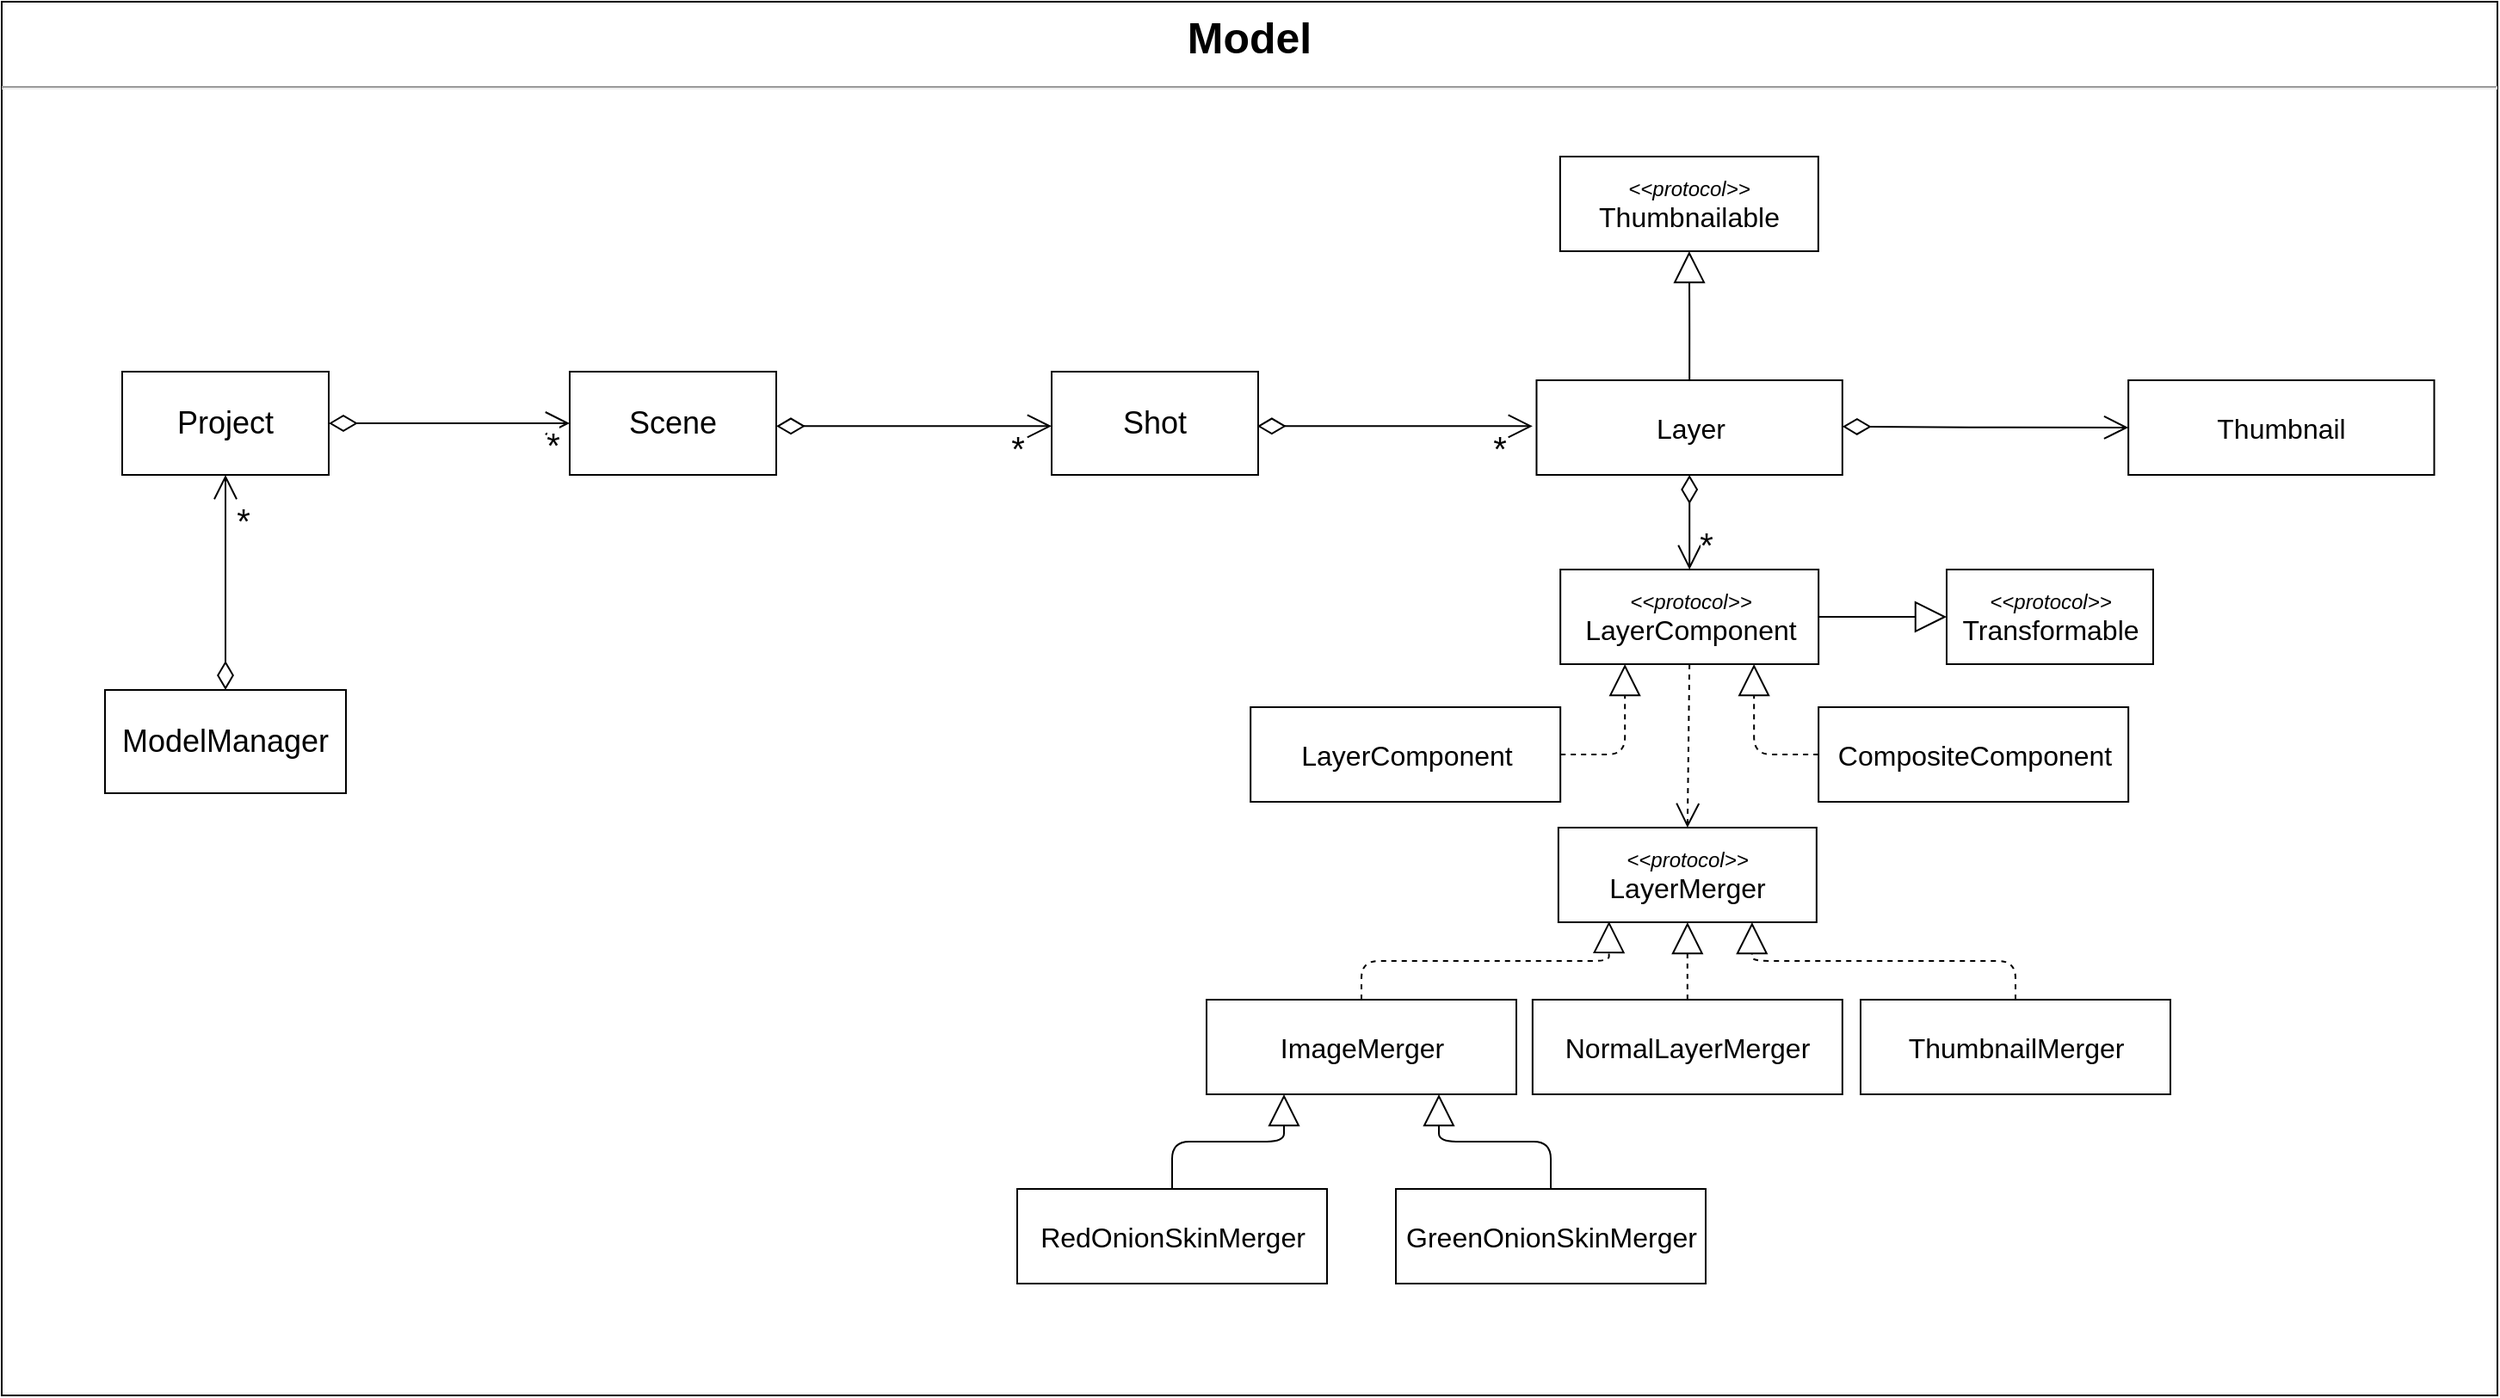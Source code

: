 <mxfile version="14.5.1" type="device"><diagram id="fhBqnHq1IshxXnvw0Y61" name="Class Diagram"><mxGraphModel dx="1700" dy="2759" grid="1" gridSize="10" guides="1" tooltips="1" connect="1" arrows="1" fold="1" page="1" pageScale="1" pageWidth="850" pageHeight="1100" math="0" shadow="0"><root><mxCell id="0"/><mxCell id="1" parent="0"/><mxCell id="F1DwqOTlJauAIzhtUy7q-18" value="&lt;p style=&quot;margin: 6px 0px 0px ; text-align: center ; font-size: 25px&quot;&gt;&lt;b&gt;&lt;font style=&quot;font-size: 25px&quot;&gt;Model&lt;/font&gt;&lt;/b&gt;&lt;/p&gt;&lt;hr style=&quot;font-size: 25px&quot;&gt;&lt;p style=&quot;margin: 0px 0px 0px 8px ; font-size: 25px&quot;&gt;&lt;br&gt;&lt;/p&gt;" style="align=left;overflow=fill;html=1;dropTarget=0;container=0;" parent="1" vertex="1"><mxGeometry x="-610" y="-1170" width="1450" height="810" as="geometry"/></mxCell><mxCell id="DaHeIRnf_k36PP9J369p-18" value="&lt;font style=&quot;font-size: 16px&quot;&gt;LayerComponent&lt;/font&gt;" style="html=1;" parent="1" vertex="1"><mxGeometry x="115.58" y="-760" width="180" height="55" as="geometry"/></mxCell><mxCell id="DaHeIRnf_k36PP9J369p-17" value="&lt;span style=&quot;font-size: 16px&quot;&gt;Layer&lt;/span&gt;" style="html=1;" parent="1" vertex="1"><mxGeometry x="281.734" y="-950" width="177.692" height="55" as="geometry"/></mxCell><mxCell id="xdwN0gesJsT51s9RYLmh-1" value="&lt;font style=&quot;font-size: 16px&quot;&gt;CompositeComponent&lt;/font&gt;" style="html=1;" parent="1" vertex="1"><mxGeometry x="445.58" y="-760" width="180" height="55" as="geometry"/></mxCell><mxCell id="xdwN0gesJsT51s9RYLmh-3" value="" style="endArrow=open;html=1;endSize=12;startArrow=diamondThin;startSize=14;startFill=0;edgeStyle=orthogonalEdgeStyle;align=left;verticalAlign=bottom;exitX=0.5;exitY=1;exitDx=0;exitDy=0;" parent="1" source="DaHeIRnf_k36PP9J369p-17" target="xdwN0gesJsT51s9RYLmh-6" edge="1"><mxGeometry x="471.484" y="-801" as="geometry"><mxPoint x="471.484" y="-853.5" as="sourcePoint"/><mxPoint x="424.995" y="-696.5" as="targetPoint"/><Array as="points"><mxPoint x="371" y="-870"/><mxPoint x="371" y="-870"/></Array><mxPoint as="offset"/></mxGeometry></mxCell><mxCell id="xdwN0gesJsT51s9RYLmh-4" value="*" style="edgeLabel;html=1;align=center;verticalAlign=middle;resizable=0;points=[];fontSize=15;" parent="xdwN0gesJsT51s9RYLmh-3" vertex="1" connectable="0"><mxGeometry x="0.65" y="1" relative="1" as="geometry"><mxPoint x="13.67" y="25.8" as="offset"/></mxGeometry></mxCell><mxCell id="B9GgPpZfASMCrUFnl4ox-1" value="&lt;font style=&quot;font-size: 20px&quot;&gt;*&lt;/font&gt;" style="edgeLabel;html=1;align=center;verticalAlign=middle;resizable=0;points=[];" parent="xdwN0gesJsT51s9RYLmh-3" vertex="1" connectable="0"><mxGeometry relative="1" as="geometry"><mxPoint x="9.42" y="12" as="offset"/></mxGeometry></mxCell><mxCell id="xdwN0gesJsT51s9RYLmh-5" value="&lt;font&gt;&lt;font style=&quot;font-size: 12px&quot;&gt;&lt;i&gt;&amp;lt;&amp;lt;protocol&amp;gt;&amp;gt;&lt;/i&gt;&lt;/font&gt;&lt;br&gt;&lt;span style=&quot;font-size: 16px&quot;&gt;Transformable&lt;/span&gt;&lt;br&gt;&lt;/font&gt;" style="html=1;" parent="1" vertex="1"><mxGeometry x="520" y="-840" width="120" height="55" as="geometry"/></mxCell><mxCell id="xdwN0gesJsT51s9RYLmh-6" value="&lt;font&gt;&lt;font style=&quot;font-size: 12px&quot;&gt;&lt;i&gt;&amp;lt;&amp;lt;protocol&amp;gt;&amp;gt;&lt;/i&gt;&lt;/font&gt;&lt;br&gt;&lt;span style=&quot;font-size: 16px&quot;&gt;LayerComponent&lt;/span&gt;&lt;br&gt;&lt;/font&gt;" style="html=1;" parent="1" vertex="1"><mxGeometry x="295.58" y="-840" width="150" height="55" as="geometry"/></mxCell><mxCell id="xdwN0gesJsT51s9RYLmh-7" value="" style="endArrow=block;endSize=16;endFill=0;html=1;fontSize=15;exitX=0;exitY=0.5;exitDx=0;exitDy=0;entryX=0.75;entryY=1;entryDx=0;entryDy=0;edgeStyle=orthogonalEdgeStyle;dashed=1;" parent="1" source="xdwN0gesJsT51s9RYLmh-1" target="xdwN0gesJsT51s9RYLmh-6" edge="1"><mxGeometry width="160" relative="1" as="geometry"><mxPoint x="434.09" y="-680.0" as="sourcePoint"/><mxPoint x="209.999" y="-435" as="targetPoint"/><Array as="points"><mxPoint x="408" y="-732"/></Array></mxGeometry></mxCell><mxCell id="xdwN0gesJsT51s9RYLmh-8" value="" style="endArrow=block;endSize=16;endFill=0;html=1;fontSize=15;exitX=1;exitY=0.5;exitDx=0;exitDy=0;entryX=0.25;entryY=1;entryDx=0;entryDy=0;edgeStyle=orthogonalEdgeStyle;dashed=1;" parent="1" source="DaHeIRnf_k36PP9J369p-18" target="xdwN0gesJsT51s9RYLmh-6" edge="1"><mxGeometry width="160" relative="1" as="geometry"><mxPoint x="390" y="-723" as="sourcePoint"/><mxPoint x="328.65" y="-760.0" as="targetPoint"/></mxGeometry></mxCell><mxCell id="xdwN0gesJsT51s9RYLmh-9" value="" style="endArrow=block;endSize=16;endFill=0;html=1;fontSize=15;exitX=1;exitY=0.5;exitDx=0;exitDy=0;entryX=0;entryY=0.5;entryDx=0;entryDy=0;edgeStyle=orthogonalEdgeStyle;" parent="1" source="xdwN0gesJsT51s9RYLmh-6" target="xdwN0gesJsT51s9RYLmh-5" edge="1"><mxGeometry width="160" relative="1" as="geometry"><mxPoint x="645" y="-735.0" as="sourcePoint"/><mxPoint x="420.909" y="-490" as="targetPoint"/><Array as="points"><mxPoint x="500" y="-812"/><mxPoint x="500" y="-812"/></Array></mxGeometry></mxCell><mxCell id="B9GgPpZfASMCrUFnl4ox-2" value="&lt;font&gt;&lt;font style=&quot;font-size: 12px&quot;&gt;&lt;i&gt;&amp;lt;&amp;lt;protocol&amp;gt;&amp;gt;&lt;/i&gt;&lt;/font&gt;&lt;br&gt;&lt;span style=&quot;font-size: 16px&quot;&gt;LayerMerger&lt;/span&gt;&lt;br&gt;&lt;/font&gt;" style="html=1;" parent="1" vertex="1"><mxGeometry x="294.43" y="-690" width="150" height="55" as="geometry"/></mxCell><mxCell id="B9GgPpZfASMCrUFnl4ox-3" value="" style="endArrow=open;endSize=12;dashed=1;html=1;exitX=0.5;exitY=1;exitDx=0;exitDy=0;entryX=0.5;entryY=0;entryDx=0;entryDy=0;" parent="1" source="xdwN0gesJsT51s9RYLmh-6" target="B9GgPpZfASMCrUFnl4ox-2" edge="1"><mxGeometry width="160" relative="1" as="geometry"><mxPoint x="280" y="-710" as="sourcePoint"/><mxPoint x="440" y="-710" as="targetPoint"/></mxGeometry></mxCell><mxCell id="B9GgPpZfASMCrUFnl4ox-4" value="&lt;font style=&quot;font-size: 16px&quot;&gt;NormalLayerMerger&lt;/font&gt;" style="html=1;" parent="1" vertex="1"><mxGeometry x="279.43" y="-590" width="180" height="55" as="geometry"/></mxCell><mxCell id="B9GgPpZfASMCrUFnl4ox-5" value="" style="endArrow=block;endSize=16;endFill=0;html=1;fontSize=15;exitX=0.5;exitY=0;exitDx=0;exitDy=0;entryX=0.5;entryY=1;entryDx=0;entryDy=0;edgeStyle=orthogonalEdgeStyle;dashed=1;" parent="1" source="B9GgPpZfASMCrUFnl4ox-4" target="B9GgPpZfASMCrUFnl4ox-2" edge="1"><mxGeometry width="160" relative="1" as="geometry"><mxPoint x="455.58" y="-722.5" as="sourcePoint"/><mxPoint x="418.08" y="-775" as="targetPoint"/><Array as="points"><mxPoint x="369" y="-590"/><mxPoint x="369" y="-605"/><mxPoint x="369" y="-605"/></Array></mxGeometry></mxCell><mxCell id="AWnGKIxW77Ct2O3hh70e-2" value="&lt;span style=&quot;font-size: 18px&quot;&gt;Project&lt;/span&gt;" style="rounded=0;whiteSpace=wrap;html=1;" parent="1" vertex="1"><mxGeometry x="-540" y="-955" width="120" height="60" as="geometry"/></mxCell><mxCell id="AWnGKIxW77Ct2O3hh70e-12" value="&lt;span style=&quot;font-size: 18px&quot;&gt;Scene&lt;/span&gt;" style="rounded=0;whiteSpace=wrap;html=1;" parent="1" vertex="1"><mxGeometry x="-280" y="-955" width="120" height="60" as="geometry"/></mxCell><mxCell id="AWnGKIxW77Ct2O3hh70e-16" value="&lt;span style=&quot;font-size: 18px&quot;&gt;Shot&lt;/span&gt;" style="rounded=0;whiteSpace=wrap;html=1;" parent="1" vertex="1"><mxGeometry y="-955" width="120" height="60" as="geometry"/></mxCell><mxCell id="AWnGKIxW77Ct2O3hh70e-21" value="" style="endArrow=open;html=1;endSize=12;startArrow=diamondThin;startSize=14;startFill=0;edgeStyle=orthogonalEdgeStyle;align=left;verticalAlign=bottom;exitX=1;exitY=0.5;exitDx=0;exitDy=0;entryX=0;entryY=0.5;entryDx=0;entryDy=0;" parent="1" source="AWnGKIxW77Ct2O3hh70e-2" target="AWnGKIxW77Ct2O3hh70e-12" edge="1"><mxGeometry x="-159.096" y="-681" as="geometry"><mxPoint x="-260.0" y="-775" as="sourcePoint"/><mxPoint x="-259.41" y="-590" as="targetPoint"/><Array as="points"/><mxPoint as="offset"/></mxGeometry></mxCell><mxCell id="AWnGKIxW77Ct2O3hh70e-23" value="&lt;font style=&quot;font-size: 20px&quot;&gt;*&lt;/font&gt;" style="edgeLabel;html=1;align=center;verticalAlign=middle;resizable=0;points=[];" parent="AWnGKIxW77Ct2O3hh70e-21" vertex="1" connectable="0"><mxGeometry relative="1" as="geometry"><mxPoint x="60" y="12" as="offset"/></mxGeometry></mxCell><mxCell id="AWnGKIxW77Ct2O3hh70e-24" value="" style="endArrow=open;html=1;endSize=12;startArrow=diamondThin;startSize=14;startFill=0;edgeStyle=orthogonalEdgeStyle;align=left;verticalAlign=bottom;exitX=1;exitY=0.5;exitDx=0;exitDy=0;entryX=0;entryY=0.5;entryDx=0;entryDy=0;" parent="1" edge="1"><mxGeometry x="90.904" y="-684.33" as="geometry"><mxPoint x="-160" y="-923.33" as="sourcePoint"/><mxPoint y="-923.33" as="targetPoint"/><Array as="points"/><mxPoint as="offset"/></mxGeometry></mxCell><mxCell id="AWnGKIxW77Ct2O3hh70e-25" value="&lt;font style=&quot;font-size: 20px&quot;&gt;*&lt;/font&gt;" style="edgeLabel;html=1;align=center;verticalAlign=middle;resizable=0;points=[];" parent="AWnGKIxW77Ct2O3hh70e-24" vertex="1" connectable="0"><mxGeometry relative="1" as="geometry"><mxPoint x="60" y="12" as="offset"/></mxGeometry></mxCell><mxCell id="AWnGKIxW77Ct2O3hh70e-26" value="" style="endArrow=open;html=1;endSize=12;startArrow=diamondThin;startSize=14;startFill=0;edgeStyle=orthogonalEdgeStyle;align=left;verticalAlign=bottom;exitX=1;exitY=0.5;exitDx=0;exitDy=0;entryX=0;entryY=0.5;entryDx=0;entryDy=0;" parent="1" edge="1"><mxGeometry x="370.334" y="-684.33" as="geometry"><mxPoint x="119.43" y="-923.33" as="sourcePoint"/><mxPoint x="279.43" y="-923.33" as="targetPoint"/><Array as="points"/><mxPoint as="offset"/></mxGeometry></mxCell><mxCell id="AWnGKIxW77Ct2O3hh70e-27" value="&lt;font style=&quot;font-size: 20px&quot;&gt;*&lt;/font&gt;" style="edgeLabel;html=1;align=center;verticalAlign=middle;resizable=0;points=[];" parent="AWnGKIxW77Ct2O3hh70e-26" vertex="1" connectable="0"><mxGeometry relative="1" as="geometry"><mxPoint x="60" y="12" as="offset"/></mxGeometry></mxCell><mxCell id="AWnGKIxW77Ct2O3hh70e-45" value="&lt;span style=&quot;font-size: 18px&quot;&gt;ModelManager&lt;/span&gt;" style="rounded=0;whiteSpace=wrap;html=1;" parent="1" vertex="1"><mxGeometry x="-550" y="-770" width="140" height="60" as="geometry"/></mxCell><mxCell id="AWnGKIxW77Ct2O3hh70e-46" value="" style="endArrow=open;html=1;endSize=12;startArrow=diamondThin;startSize=14;startFill=0;edgeStyle=orthogonalEdgeStyle;align=left;verticalAlign=bottom;exitX=0.5;exitY=0;exitDx=0;exitDy=0;entryX=0.5;entryY=1;entryDx=0;entryDy=0;" parent="1" source="AWnGKIxW77Ct2O3hh70e-45" target="AWnGKIxW77Ct2O3hh70e-2" edge="1"><mxGeometry x="-209.096" y="-561" as="geometry"><mxPoint x="-460" y="-800.0" as="sourcePoint"/><mxPoint x="-300" y="-800.0" as="targetPoint"/><Array as="points"/><mxPoint as="offset"/></mxGeometry></mxCell><mxCell id="AWnGKIxW77Ct2O3hh70e-47" value="&lt;font style=&quot;font-size: 20px&quot;&gt;*&lt;/font&gt;" style="edgeLabel;html=1;align=center;verticalAlign=middle;resizable=0;points=[];" parent="AWnGKIxW77Ct2O3hh70e-46" vertex="1" connectable="0"><mxGeometry relative="1" as="geometry"><mxPoint x="10" y="-36.67" as="offset"/></mxGeometry></mxCell><mxCell id="fOcJvhCw7WZrM108leN0-1" value="&lt;font style=&quot;font-size: 16px&quot;&gt;ImageMerger&lt;/font&gt;" style="html=1;" parent="1" vertex="1"><mxGeometry x="90" y="-590" width="180" height="55" as="geometry"/></mxCell><mxCell id="fOcJvhCw7WZrM108leN0-2" value="" style="endArrow=block;endSize=16;endFill=0;html=1;fontSize=15;entryX=0.196;entryY=0.99;entryDx=0;entryDy=0;edgeStyle=orthogonalEdgeStyle;dashed=1;entryPerimeter=0;exitX=0.5;exitY=0;exitDx=0;exitDy=0;" parent="1" source="fOcJvhCw7WZrM108leN0-1" target="B9GgPpZfASMCrUFnl4ox-2" edge="1"><mxGeometry width="160" relative="1" as="geometry"><mxPoint x="186.83" y="-607.5" as="sourcePoint"/><mxPoint x="224.33" y="-660" as="targetPoint"/></mxGeometry></mxCell><mxCell id="fOcJvhCw7WZrM108leN0-3" value="&lt;font style=&quot;font-size: 16px&quot;&gt;ThumbnailMerger&lt;/font&gt;" style="html=1;" parent="1" vertex="1"><mxGeometry x="470" y="-590" width="180" height="55" as="geometry"/></mxCell><mxCell id="fOcJvhCw7WZrM108leN0-5" value="" style="endArrow=block;endSize=16;endFill=0;html=1;fontSize=15;entryX=0.75;entryY=1;entryDx=0;entryDy=0;edgeStyle=orthogonalEdgeStyle;dashed=1;exitX=0.5;exitY=0;exitDx=0;exitDy=0;" parent="1" source="fOcJvhCw7WZrM108leN0-3" target="B9GgPpZfASMCrUFnl4ox-2" edge="1"><mxGeometry width="160" relative="1" as="geometry"><mxPoint x="481.75" y="-624.45" as="sourcePoint"/><mxPoint x="625.58" y="-670" as="targetPoint"/></mxGeometry></mxCell><mxCell id="fOcJvhCw7WZrM108leN0-6" value="&lt;font style=&quot;font-size: 16px&quot;&gt;RedOnionSkinMerger&lt;/font&gt;" style="html=1;" parent="1" vertex="1"><mxGeometry x="-20" y="-480" width="180" height="55" as="geometry"/></mxCell><mxCell id="fOcJvhCw7WZrM108leN0-7" value="&lt;font style=&quot;font-size: 16px&quot;&gt;GreenOnionSkinMerger&lt;/font&gt;" style="html=1;" parent="1" vertex="1"><mxGeometry x="200" y="-480" width="180" height="55" as="geometry"/></mxCell><mxCell id="fOcJvhCw7WZrM108leN0-8" value="" style="endArrow=block;endSize=16;endFill=0;html=1;fontSize=15;entryX=0.25;entryY=1;entryDx=0;entryDy=0;edgeStyle=orthogonalEdgeStyle;exitX=0.5;exitY=0;exitDx=0;exitDy=0;" parent="1" source="fOcJvhCw7WZrM108leN0-6" target="fOcJvhCw7WZrM108leN0-1" edge="1"><mxGeometry width="160" relative="1" as="geometry"><mxPoint x="-110.0" y="-574.45" as="sourcePoint"/><mxPoint x="33.83" y="-620" as="targetPoint"/></mxGeometry></mxCell><mxCell id="fOcJvhCw7WZrM108leN0-9" value="" style="endArrow=block;endSize=16;endFill=0;html=1;fontSize=15;entryX=0.75;entryY=1;entryDx=0;entryDy=0;edgeStyle=orthogonalEdgeStyle;exitX=0.5;exitY=0;exitDx=0;exitDy=0;" parent="1" source="fOcJvhCw7WZrM108leN0-7" target="fOcJvhCw7WZrM108leN0-1" edge="1"><mxGeometry width="160" relative="1" as="geometry"><mxPoint x="215.0" y="-505" as="sourcePoint"/><mxPoint x="270.0" y="-540" as="targetPoint"/></mxGeometry></mxCell><mxCell id="fOcJvhCw7WZrM108leN0-10" value="&lt;span style=&quot;font-size: 16px&quot;&gt;Thumbnail&lt;/span&gt;" style="html=1;" parent="1" vertex="1"><mxGeometry x="625.584" y="-950" width="177.692" height="55" as="geometry"/></mxCell><mxCell id="fOcJvhCw7WZrM108leN0-11" value="" style="endArrow=open;html=1;endSize=12;startArrow=diamondThin;startSize=14;startFill=0;edgeStyle=orthogonalEdgeStyle;align=left;verticalAlign=bottom;exitX=1;exitY=0.5;exitDx=0;exitDy=0;entryX=0;entryY=0.5;entryDx=0;entryDy=0;" parent="1" target="fOcJvhCw7WZrM108leN0-10" edge="1"><mxGeometry x="710.334" y="-684.09" as="geometry"><mxPoint x="459.43" y="-923.09" as="sourcePoint"/><mxPoint x="610" y="-923" as="targetPoint"/><Array as="points"/><mxPoint as="offset"/></mxGeometry></mxCell><mxCell id="fOcJvhCw7WZrM108leN0-14" value="" style="endArrow=block;endSize=16;endFill=0;html=1;fontSize=15;exitX=0.5;exitY=0;exitDx=0;exitDy=0;edgeStyle=orthogonalEdgeStyle;entryX=0.5;entryY=1;entryDx=0;entryDy=0;" parent="1" source="DaHeIRnf_k36PP9J369p-17" target="fOcJvhCw7WZrM108leN0-16" edge="1"><mxGeometry width="160" relative="1" as="geometry"><mxPoint x="455.58" y="-802.5" as="sourcePoint"/><mxPoint x="370.58" y="-1025" as="targetPoint"/><Array as="points"/></mxGeometry></mxCell><mxCell id="fOcJvhCw7WZrM108leN0-16" value="&lt;font&gt;&lt;font style=&quot;font-size: 12px&quot;&gt;&lt;i&gt;&amp;lt;&amp;lt;protocol&amp;gt;&amp;gt;&lt;/i&gt;&lt;/font&gt;&lt;br&gt;&lt;span style=&quot;font-size: 16px&quot;&gt;Thumbnailable&lt;/span&gt;&lt;br&gt;&lt;/font&gt;" style="html=1;" parent="1" vertex="1"><mxGeometry x="295.43" y="-1080" width="150" height="55" as="geometry"/></mxCell></root></mxGraphModel></diagram></mxfile>